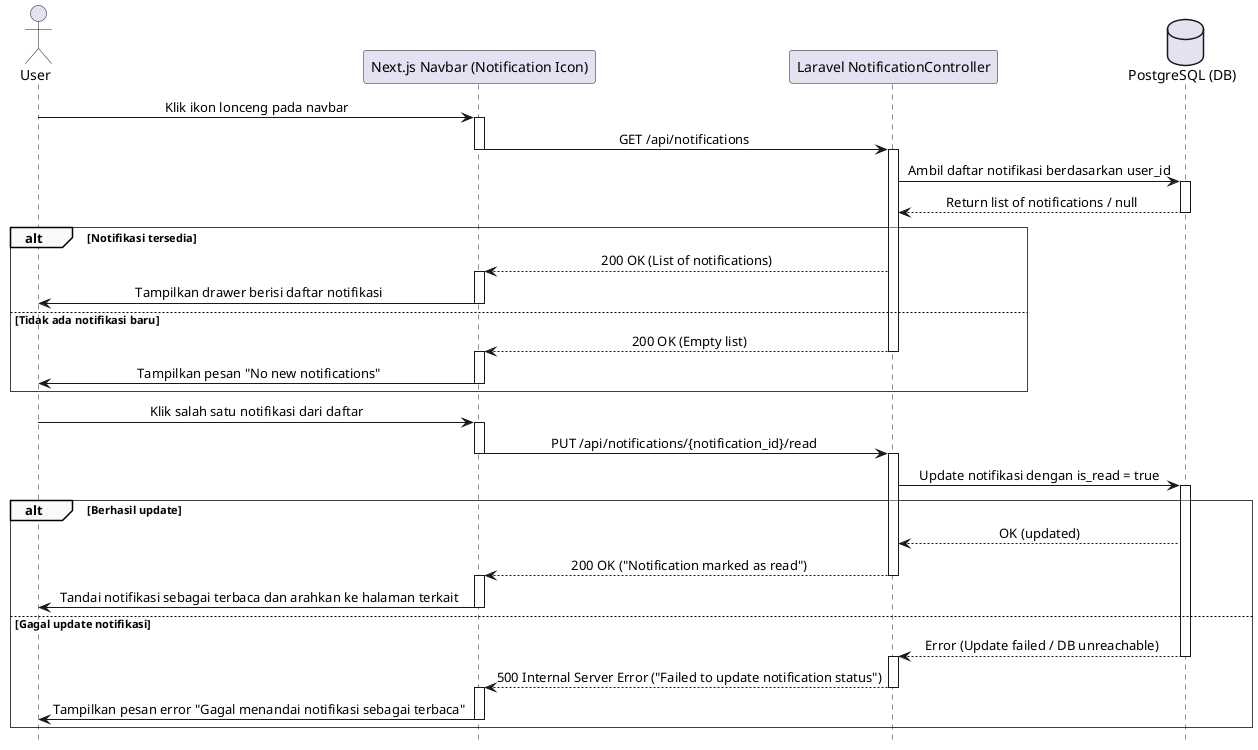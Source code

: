 @startuml
' === Styling ===
skinparam sequence {
    LifelineFooterStrategy none
    MessageAlign center
    ArrowThickness 1
    ParticipantPadding 20
    GroupBorderThickness 0.5
    GroupBackgroundColor #F9F9F9
}
hide footbox


' === Participants ===
actor User
participant "Next.js Navbar (Notification Icon)" as FE
participant "Laravel NotificationController" as BE
database "PostgreSQL (DB)" as DB


' === Normal Flow: Melihat Daftar Notifikasi ===
User -> FE: Klik ikon lonceng pada navbar
activate FE
FE -> BE: GET /api/notifications
deactivate FE
activate BE
BE -> DB: Ambil daftar notifikasi berdasarkan user_id
activate DB
DB --> BE: Return list of notifications / null
deactivate DB

alt Notifikasi tersedia
    BE --> FE: 200 OK (List of notifications)
    activate FE
    FE -> User: Tampilkan drawer berisi daftar notifikasi
    deactivate FE
else Tidak ada notifikasi baru
    BE --> FE: 200 OK (Empty list)
    deactivate BE
    activate FE
    FE -> User: Tampilkan pesan "No new notifications"
    deactivate FE

end

' === Subflow S-1: Membuka Notifikasi ===
User -> FE: Klik salah satu notifikasi dari daftar
activate FE
FE -> BE: PUT /api/notifications/{notification_id}/read
deactivate FE
activate BE
BE -> DB: Update notifikasi dengan is_read = true
activate DB
alt Berhasil update
    DB --> BE: OK (updated)
    BE --> FE: 200 OK ("Notification marked as read")
    deactivate BE
    activate FE
    FE -> User: Tandai notifikasi sebagai terbaca dan arahkan ke halaman terkait
    deactivate FE
else Gagal update notifikasi
    DB --> BE: Error (Update failed / DB unreachable)
    deactivate DB
    activate BE
    BE --> FE: 500 Internal Server Error ("Failed to update notification status")
    deactivate BE
    activate FE
    FE -> User: Tampilkan pesan error "Gagal menandai notifikasi sebagai terbaca"
    deactivate FE
end


@enduml
